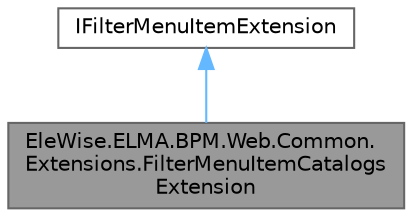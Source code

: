 digraph "EleWise.ELMA.BPM.Web.Common.Extensions.FilterMenuItemCatalogsExtension"
{
 // LATEX_PDF_SIZE
  bgcolor="transparent";
  edge [fontname=Helvetica,fontsize=10,labelfontname=Helvetica,labelfontsize=10];
  node [fontname=Helvetica,fontsize=10,shape=box,height=0.2,width=0.4];
  Node1 [id="Node000001",label="EleWise.ELMA.BPM.Web.Common.\lExtensions.FilterMenuItemCatalogs\lExtension",height=0.2,width=0.4,color="gray40", fillcolor="grey60", style="filled", fontcolor="black",tooltip="Возращает списко пунктов меню для отображения фильтров в спраовчниках (на каждый справочник свой пунк..."];
  Node2 -> Node1 [id="edge1_Node000001_Node000002",dir="back",color="steelblue1",style="solid",tooltip=" "];
  Node2 [id="Node000002",label="IFilterMenuItemExtension",height=0.2,width=0.4,color="gray40", fillcolor="white", style="filled",URL="$interface_ele_wise_1_1_e_l_m_a_1_1_b_p_m_1_1_web_1_1_common_1_1_extensions_1_1_i_filter_menu_item_extension.html",tooltip="Точка расширения для получения списка пунктов меню, для которых нужно отображать дерево фильтров"];
}
